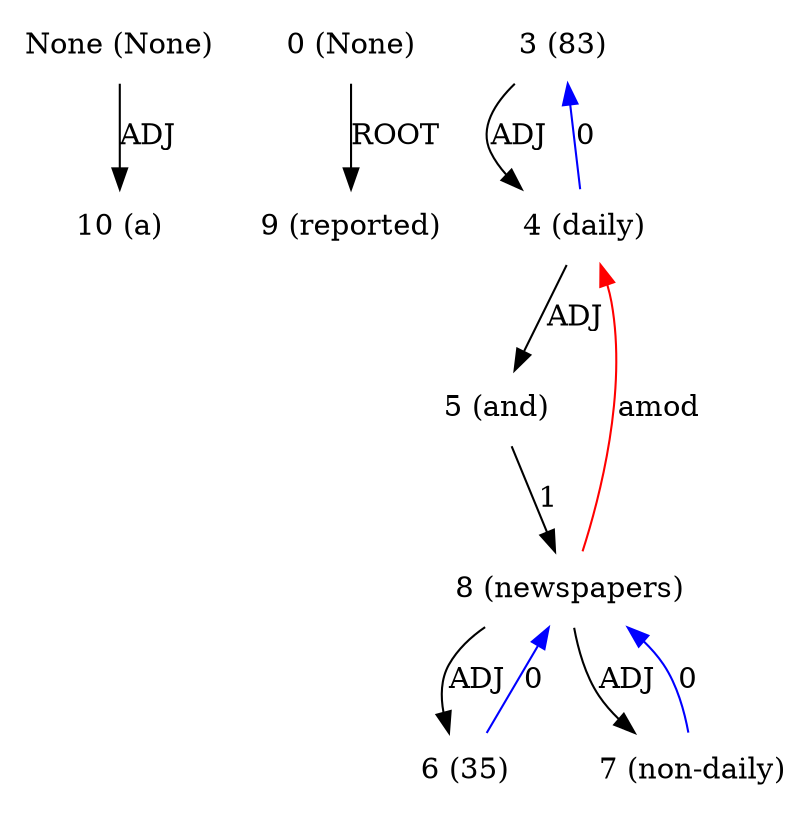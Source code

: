 digraph G{
edge [dir=forward]
node [shape=plaintext]

None [label="None (None)"]
None -> 10 [label="ADJ"]
0 [label="0 (None)"]
0 -> 9 [label="ROOT"]
3 [label="3 (83)"]
3 -> 4 [label="ADJ"]
4 [label="4 (daily)"]
4 -> 3 [label="0", color="blue"]
4 -> 5 [label="ADJ"]
8 -> 4 [label="amod", color="red"]
5 [label="5 (and)"]
5 -> 8 [label="1"]
6 [label="6 (35)"]
6 -> 8 [label="0", color="blue"]
7 [label="7 (non-daily)"]
7 -> 8 [label="0", color="blue"]
8 [label="8 (newspapers)"]
8 -> 6 [label="ADJ"]
8 -> 7 [label="ADJ"]
9 [label="9 (reported)"]
10 [label="10 (a)"]
}
